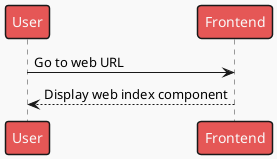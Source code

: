 @startuml Display web index component
!theme mars
participant User as u
participant Frontend as fe

u -> fe: Go to web URL
u <-- fe: Display web index component
@enduml

@startuml Display tasks index
!theme mars 
participant User as u
participant Frontend as fe
participant Backend as be
participant Database as db

u -> fe: Tasks link
fe -> be: GET request
be -> db: Query for\nall task entries
be <-- db: Task entries data
fe <-- be: Entries data as JSON\n200
u <-- fe: Display task components
@enduml

@startuml Create new task
!theme mars
participant User as u
participant Frontend as fe
participant Backend as be
participant Database as db

u -> fe: Create task form\nand button
fe -> be: POST request
be -> db: Insert statement
be -> db: Query
be <-- db: Task entry data
fe <-- be: Success response with\ntask entry data as JSON\n200
u <-- fe: Display new task\ncomponent
@enduml

@startuml Fetch single Task
!theme mars
participant User as u
participant Frontend as fe
participant Backend as be
participant Database as db

u -> fe: Task link
fe -> be: GET/{id} request
be -> db: Query

alt #LightGreen The task entry exists in database
    be <-- db: Task entry\ndata
    fe <-- be: Task entry data as JSON\n200
    u <-- fe: Display task\ncomponent
else #Pink The task is not present in database
    be <-- db: Null value\nreturned
    fe <-- be: Not found\n404
    u <-- fe: Display error message
end
@enduml

@startuml Delete single task
!theme mars
participant User as u
participant Frontend as fe
participant Backend as be
participant Database as db

u -> fe: Delete task button
fe -> be: DELETE/{id} request
be -> db: Query

alt #LightGreen The task entry exists
    be <-- db: Task entry\ndata
    be -> db: Delete statement
    be -> db: Query
    be <-- db: Null value\nreturned
    fe <-- be: Success response\n204
    u <-- fe: Display success message
else #Pink The task entry does not exist
    be <-- db: Null value\nreturned
    fe <-- be: Not found\n404
    u <-- fe: Display error message
end

@enduml

@startuml Update existing single task
!theme mars
participant User as u
participant Frontend as fe
participant Backend as be
participant Database as db

u -> fe: Update task form\nand button
fe -> be: PATCH/{id} request
be -> db: Query

alt #LightGreen The task entry exists
    be -> db: Update statement
    be -> db: Query
    be <-- db: Updated task data
    fe <-- be: Success response with\ntask entry data\n200
    u <-- fe: Display task component
else #Pink The task entry does not exist
    fe <-- be: Not found\n404
    u <-- fe: Display error message
end
@enduml

@startuml Display finance index
!theme mars
participant User as u
participant Frontend as fe
participant Backend as be
participant Database as db

u -> fe: Finance link
fe -> be: GET request
be -> db: Query for all finance entries
be <-- db: Finance entries data
fe <-- be: Entries data as JSON\n200
u <-- fe: Display finance components
@enduml

@startuml Create new finance category
!theme mars
participant User as u
participant Frontend as fe
participant Backend as be
participant Database as db

u -> fe: Create finance category\ntask and button
fe -> be: POST request
be -> db: Insert statement
be -> db: Query
be <-- db: Finance category\nentry data
fe <-- be: Success response with\n category entry data as JSON\n200
u <-- fe: Display new finance\ncategory component.
@enduml

@startuml Fetch single finance category
!theme mars
participant User as u
participant Frontend as fe
participant Backend as be
participant Database as db

u -> fe: Finance category link
fe -> be: GET/{id} request
be -> db: Query

alt #LightGreen The finance category entry exists
    be <-- db: Finance category\nentry data
    fe <-- be: Finance category entry\ndata as JSON\n200
    u <-- fe: Display finance category component
else #Pink The finance category entry does not exist
    be <-- db: Null value\nreturned
    fe <-- be: Not found\n404
    u <-- fe: Display error message
end
@enduml

@startuml Delete single finance category
!theme mars
participant User as u
participant Frontend as fe
participant Backend as be
participant Database as db

u -> fe: Delete finance category button
fe -> be: DELETE/{id} request
be -> db: Query

alt #LightGreen The finance category entry exists
    be <-- db: Finance category\nentry data
    be -> db: Delete statement
    be -> db: Query
    be <-- db: Null value\nreturned
    fe <-- be: Success response\n204
    u <-- fe: Display success message
else #Pink The finance category entry does not exist
    be <-- db: Null value\nreturned
    fe <-- be: Not found\n404
    u <-- fe: Display error message
end
@enduml

@startuml Update single finance category
!theme mars
participant User as u
participant Frontend as fe
participant Backend as be
participant Database as db

u -> fe: Update finance category\nform and buttom
fe -> be: PATCH/{id} request
be -> db: Query

alt #LightGreen The finance category entry exists
    be -> db: Update statement
    be -> db: Query
    be <-- db: Updated finance\ncategory data
    fe <-- be: Success response with\nfinance category entry data\n200
    u <-- fe: Display finance category component
else #Pink The finance category entry does not exist
    fe <-- be: Not found\n404
    u <-- fe: Display error message
end
@enduml

@startuml Display habits index
!theme mars
participant User as u
participant Frontend as fe
participant Backend as be
participant Database as db

u -> fe: Habits link
fe -> be: GET request
be -> db: Query for all habits entries
be <-- db: Habits entries data
fe <-- be: Entries data as JSON\n200
u <-- fe: Display habits components
@enduml

@startuml Create new habit
!theme mars
participant User as u
participant Frontend as fe
participant Backend as be
participant Database as db

u -> fe: Create habit form\nand button
fe -> be: POST request
be -> db: Insert statement
be -> db: Query
be <-- db: Habit entry data
fe <-- be: Success response with\nhabit entry data as JSON\n200
u <-- fe: Display new habit\ncomponent
@enduml

@startuml Fetch single habit
!theme mars
participant User as u
participant Frontend as fe
participant Backend as be
participant Database as db

u -> fe: Habit link
fe -> be: GET/{id} request
be -> db: Query

alt #LightGreen The habit entry exists
    be <-- db: Habit entry data
    fe <-- be: Habit entry\ndata as JSON
    u <-- fe: Display habit component
else #Pink The habit entry does not exist
    be <-- db: Null value\nreturned
    fe <-- be: Not found\n404
    u <-- fe: Display error message
end
@enduml

@startuml Delete single habit 
!theme mars
participant User as u
participant Frontend as fe
participant Backend as be
participant Database as db

u -> fe: Delete habit button
fe -> be: DELETE/{id} request
be -> db: Query

alt #LightGreen The habit entry exists
    be <-- db: Habit entry\nentry data
    be -> db: Delete statement
    be -> db: Query
    be <-- db: Null value\nreturned
    fe <-- be: Success response\n204
    u <-- fe: Display success message
else #Pink The habit entry does not exist
    be <-- db: Null value\nreturned
    fe <-- be: Not found\n404
    u <-- fe: Display error message
end
@enduml

@startuml Update single habit 
!theme mars
participant User as u
participant Frontend as fe
participant Backend as be
participant Database as db

u -> fe: Update habit form\nand buttom
fe -> be: PATCH/{id} request
be -> db: Query

alt #LightGreen The habit entry exists
    be -> db: Update statement
    be -> db: Query
    be <-- db: Updated habit data
    fe <-- be: Success response with\nhabit data as JSON\n200
    u <-- fe: Display habit component
else #Pink The habit entry does not exist
    be <-- db: Null value\nreturned
    fe <-- be: Not found\n404
    u <-- fe: Display error message
end
@enduml

@startuml Display settings page
!theme mars
participant User as u
participant Frontend as fe
participant Backend as be

u -> fe: Settings link
fe -> be: GET request
be -> be: Access settings file 
fe <-- be: Settings data as JSON
u <-- fe: Display settings component
@enduml

@startuml Update settings 
!theme mars
participant User as u
participant Frontend as fe
participant Backend as be

u -> fe: Update settings\nform and button 
fe -> be: PATCH request
be -> be: Update settings file
fe <- be: Updated settings data as JSON
u <- fe: Display settings component
@enduml